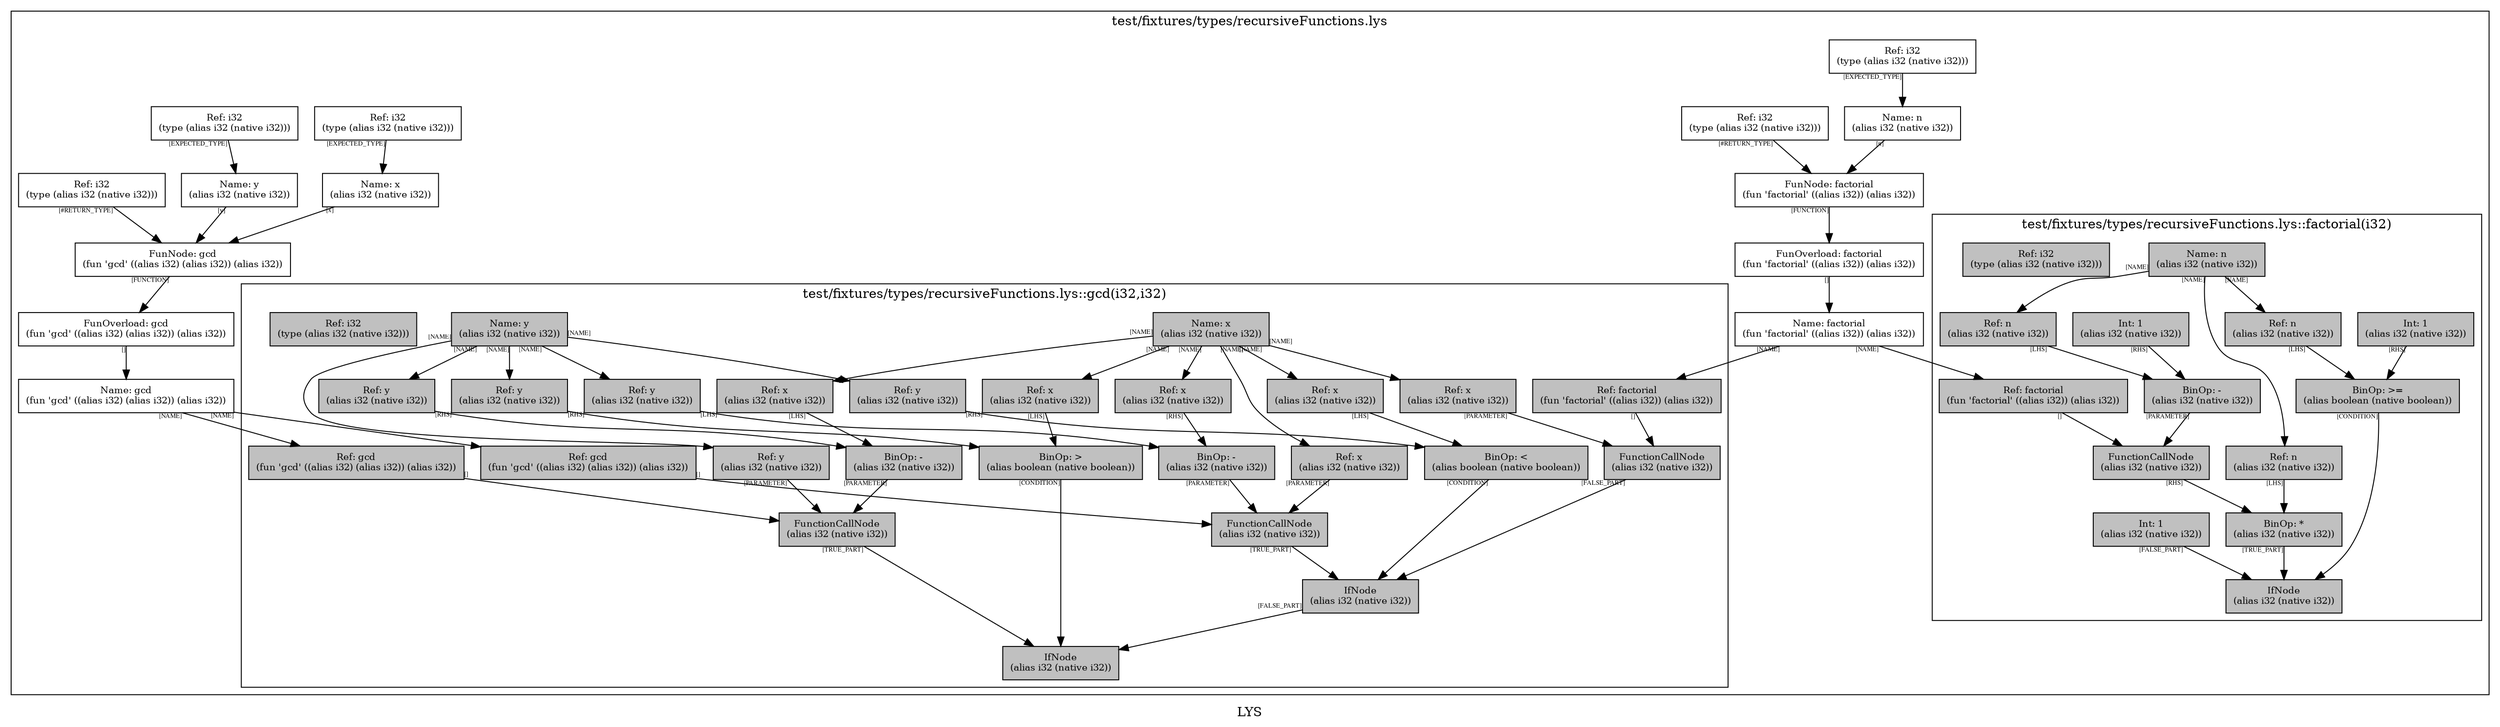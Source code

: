 digraph LYS {
  node [shape=box,fontsize=10];
  subgraph "cluster_test/fixtures/types/recursiveFunctions.lys" {
    1 [label="FunOverload: factorial\n(fun 'factorial' ((alias i32)) (alias i32))", fillcolor=grey];
    2 [label="FunNode: factorial\n(fun 'factorial' ((alias i32)) (alias i32))", fillcolor=grey];
    3 [label="Ref: i32\n(type (alias i32 (native i32)))", fillcolor=grey];
    4 [label="Name: n\n(alias i32 (native i32))", fillcolor=grey];
    5 [label="Ref: i32\n(type (alias i32 (native i32)))", fillcolor=grey];
    6 [label="Name: factorial\n(fun 'factorial' ((alias i32)) (alias i32))", fillcolor=grey];
    7 [label="FunOverload: gcd\n(fun 'gcd' ((alias i32) (alias i32)) (alias i32))", fillcolor=grey];
    8 [label="FunNode: gcd\n(fun 'gcd' ((alias i32) (alias i32)) (alias i32))", fillcolor=grey];
    9 [label="Ref: i32\n(type (alias i32 (native i32)))", fillcolor=grey];
    10 [label="Name: x\n(alias i32 (native i32))", fillcolor=grey];
    11 [label="Ref: i32\n(type (alias i32 (native i32)))", fillcolor=grey];
    12 [label="Name: y\n(alias i32 (native i32))", fillcolor=grey];
    13 [label="Ref: i32\n(type (alias i32 (native i32)))", fillcolor=grey];
    14 [label="Name: gcd\n(fun 'gcd' ((alias i32) (alias i32)) (alias i32))", fillcolor=grey];
    subgraph "cluster_test/fixtures/types/recursiveFunctions.lys_0" { rankdir=TB;
      node [style=filled, fillcolor=grey];
      15 [label="Name: n\n(alias i32 (native i32))", fillcolor=grey];
      16 [label="IfNode\n(alias i32 (native i32))", fillcolor=grey];
      17 [label="BinOp: *\n(alias i32 (native i32))", fillcolor=grey];
      18 [label="Ref: n\n(alias i32 (native i32))", fillcolor=grey];
      19 [label="FunctionCallNode\n(alias i32 (native i32))", fillcolor=grey];
      20 [label="Ref: factorial\n(fun 'factorial' ((alias i32)) (alias i32))", fillcolor=grey];
      21 [label="BinOp: -\n(alias i32 (native i32))", fillcolor=grey];
      22 [label="Ref: n\n(alias i32 (native i32))", fillcolor=grey];
      23 [label="Int: 1\n(alias i32 (native i32))", fillcolor=grey];
      24 [label="BinOp: >=\n(alias boolean (native boolean))", fillcolor=grey];
      25 [label="Ref: n\n(alias i32 (native i32))", fillcolor=grey];
      26 [label="Int: 1\n(alias i32 (native i32))", fillcolor=grey];
      27 [label="Int: 1\n(alias i32 (native i32))", fillcolor=grey];
      28 [label="Ref: i32\n(type (alias i32 (native i32)))", fillcolor=grey];
      label="test/fixtures/types/recursiveFunctions.lys::factorial(i32)";
    }
    subgraph "cluster_test/fixtures/types/recursiveFunctions.lys_1" { rankdir=TB;
      node [style=filled, fillcolor=grey];
      29 [label="Name: x\n(alias i32 (native i32))", fillcolor=grey];
      30 [label="Name: y\n(alias i32 (native i32))", fillcolor=grey];
      31 [label="IfNode\n(alias i32 (native i32))", fillcolor=grey];
      32 [label="FunctionCallNode\n(alias i32 (native i32))", fillcolor=grey];
      33 [label="Ref: gcd\n(fun 'gcd' ((alias i32) (alias i32)) (alias i32))", fillcolor=grey];
      34 [label="BinOp: -\n(alias i32 (native i32))", fillcolor=grey];
      35 [label="Ref: x\n(alias i32 (native i32))", fillcolor=grey];
      36 [label="Ref: y\n(alias i32 (native i32))", fillcolor=grey];
      37 [label="Ref: y\n(alias i32 (native i32))", fillcolor=grey];
      38 [label="BinOp: >\n(alias boolean (native boolean))", fillcolor=grey];
      39 [label="Ref: x\n(alias i32 (native i32))", fillcolor=grey];
      40 [label="Ref: y\n(alias i32 (native i32))", fillcolor=grey];
      41 [label="IfNode\n(alias i32 (native i32))", fillcolor=grey];
      42 [label="FunctionCallNode\n(alias i32 (native i32))", fillcolor=grey];
      43 [label="Ref: gcd\n(fun 'gcd' ((alias i32) (alias i32)) (alias i32))", fillcolor=grey];
      44 [label="Ref: x\n(alias i32 (native i32))", fillcolor=grey];
      45 [label="BinOp: -\n(alias i32 (native i32))", fillcolor=grey];
      46 [label="Ref: y\n(alias i32 (native i32))", fillcolor=grey];
      47 [label="Ref: x\n(alias i32 (native i32))", fillcolor=grey];
      48 [label="BinOp: <\n(alias boolean (native boolean))", fillcolor=grey];
      49 [label="Ref: x\n(alias i32 (native i32))", fillcolor=grey];
      50 [label="Ref: y\n(alias i32 (native i32))", fillcolor=grey];
      51 [label="FunctionCallNode\n(alias i32 (native i32))", fillcolor=grey];
      52 [label="Ref: factorial\n(fun 'factorial' ((alias i32)) (alias i32))", fillcolor=grey];
      53 [label="Ref: x\n(alias i32 (native i32))", fillcolor=grey];
      54 [label="Ref: i32\n(type (alias i32 (native i32)))", fillcolor=grey];
      label="test/fixtures/types/recursiveFunctions.lys::gcd(i32,i32)";
    }
    label="test/fixtures/types/recursiveFunctions.lys";
  }
  1 -> 6[taillabel="[]" fontsize=7 fontname="times" color="black" ];
  2 -> 1[taillabel="[FUNCTION]" fontsize=7 fontname="times" color="black" ];
  3 -> 4[taillabel="[EXPECTED_TYPE]" fontsize=7 fontname="times" color="black" ];
  4 -> 2[taillabel="[n]" fontsize=7 fontname="times" color="black" ];
  5 -> 2[taillabel="[#RETURN_TYPE]" fontsize=7 fontname="times" color="black" ];
  6 -> 20[taillabel="[NAME]" fontsize=7 fontname="times" color="black" ];
  6 -> 52[taillabel="[NAME]" fontsize=7 fontname="times" color="black" ];
  7 -> 14[taillabel="[]" fontsize=7 fontname="times" color="black" ];
  8 -> 7[taillabel="[FUNCTION]" fontsize=7 fontname="times" color="black" ];
  9 -> 10[taillabel="[EXPECTED_TYPE]" fontsize=7 fontname="times" color="black" ];
  10 -> 8[taillabel="[x]" fontsize=7 fontname="times" color="black" ];
  11 -> 12[taillabel="[EXPECTED_TYPE]" fontsize=7 fontname="times" color="black" ];
  12 -> 8[taillabel="[y]" fontsize=7 fontname="times" color="black" ];
  13 -> 8[taillabel="[#RETURN_TYPE]" fontsize=7 fontname="times" color="black" ];
  14 -> 33[taillabel="[NAME]" fontsize=7 fontname="times" color="black" ];
  14 -> 43[taillabel="[NAME]" fontsize=7 fontname="times" color="black" ];
  15 -> 18[taillabel="[NAME]" fontsize=7 fontname="times" color="black" ];
  15 -> 22[taillabel="[NAME]" fontsize=7 fontname="times" color="black" ];
  15 -> 25[taillabel="[NAME]" fontsize=7 fontname="times" color="black" ];
  17 -> 16[taillabel="[TRUE_PART]" fontsize=7 fontname="times" color="black" ];
  18 -> 17[taillabel="[LHS]" fontsize=7 fontname="times" color="black" ];
  19 -> 17[taillabel="[RHS]" fontsize=7 fontname="times" color="black" ];
  20 -> 19[taillabel="[]" fontsize=7 fontname="times" color="black" ];
  21 -> 19[taillabel="[PARAMETER]" fontsize=7 fontname="times" color="black" ];
  22 -> 21[taillabel="[LHS]" fontsize=7 fontname="times" color="black" ];
  23 -> 21[taillabel="[RHS]" fontsize=7 fontname="times" color="black" ];
  24 -> 16[taillabel="[CONDITION]" fontsize=7 fontname="times" color="black" ];
  25 -> 24[taillabel="[LHS]" fontsize=7 fontname="times" color="black" ];
  26 -> 24[taillabel="[RHS]" fontsize=7 fontname="times" color="black" ];
  27 -> 16[taillabel="[FALSE_PART]" fontsize=7 fontname="times" color="black" ];
  29 -> 35[taillabel="[NAME]" fontsize=7 fontname="times" color="black" ];
  29 -> 39[taillabel="[NAME]" fontsize=7 fontname="times" color="black" ];
  29 -> 44[taillabel="[NAME]" fontsize=7 fontname="times" color="black" ];
  29 -> 47[taillabel="[NAME]" fontsize=7 fontname="times" color="black" ];
  29 -> 49[taillabel="[NAME]" fontsize=7 fontname="times" color="black" ];
  29 -> 53[taillabel="[NAME]" fontsize=7 fontname="times" color="black" ];
  30 -> 36[taillabel="[NAME]" fontsize=7 fontname="times" color="black" ];
  30 -> 37[taillabel="[NAME]" fontsize=7 fontname="times" color="black" ];
  30 -> 40[taillabel="[NAME]" fontsize=7 fontname="times" color="black" ];
  30 -> 46[taillabel="[NAME]" fontsize=7 fontname="times" color="black" ];
  30 -> 50[taillabel="[NAME]" fontsize=7 fontname="times" color="black" ];
  32 -> 31[taillabel="[TRUE_PART]" fontsize=7 fontname="times" color="black" ];
  33 -> 32[taillabel="[]" fontsize=7 fontname="times" color="black" ];
  34 -> 32[taillabel="[PARAMETER]" fontsize=7 fontname="times" color="black" ];
  35 -> 34[taillabel="[LHS]" fontsize=7 fontname="times" color="black" ];
  36 -> 34[taillabel="[RHS]" fontsize=7 fontname="times" color="black" ];
  37 -> 32[taillabel="[PARAMETER]" fontsize=7 fontname="times" color="black" ];
  38 -> 31[taillabel="[CONDITION]" fontsize=7 fontname="times" color="black" ];
  39 -> 38[taillabel="[LHS]" fontsize=7 fontname="times" color="black" ];
  40 -> 38[taillabel="[RHS]" fontsize=7 fontname="times" color="black" ];
  41 -> 31[taillabel="[FALSE_PART]" fontsize=7 fontname="times" color="black" ];
  42 -> 41[taillabel="[TRUE_PART]" fontsize=7 fontname="times" color="black" ];
  43 -> 42[taillabel="[]" fontsize=7 fontname="times" color="black" ];
  44 -> 42[taillabel="[PARAMETER]" fontsize=7 fontname="times" color="black" ];
  45 -> 42[taillabel="[PARAMETER]" fontsize=7 fontname="times" color="black" ];
  46 -> 45[taillabel="[LHS]" fontsize=7 fontname="times" color="black" ];
  47 -> 45[taillabel="[RHS]" fontsize=7 fontname="times" color="black" ];
  48 -> 41[taillabel="[CONDITION]" fontsize=7 fontname="times" color="black" ];
  49 -> 48[taillabel="[LHS]" fontsize=7 fontname="times" color="black" ];
  50 -> 48[taillabel="[RHS]" fontsize=7 fontname="times" color="black" ];
  51 -> 41[taillabel="[FALSE_PART]" fontsize=7 fontname="times" color="black" ];
  52 -> 51[taillabel="[]" fontsize=7 fontname="times" color="black" ];
  53 -> 51[taillabel="[PARAMETER]" fontsize=7 fontname="times" color="black" ];
  label="LYS";
}
